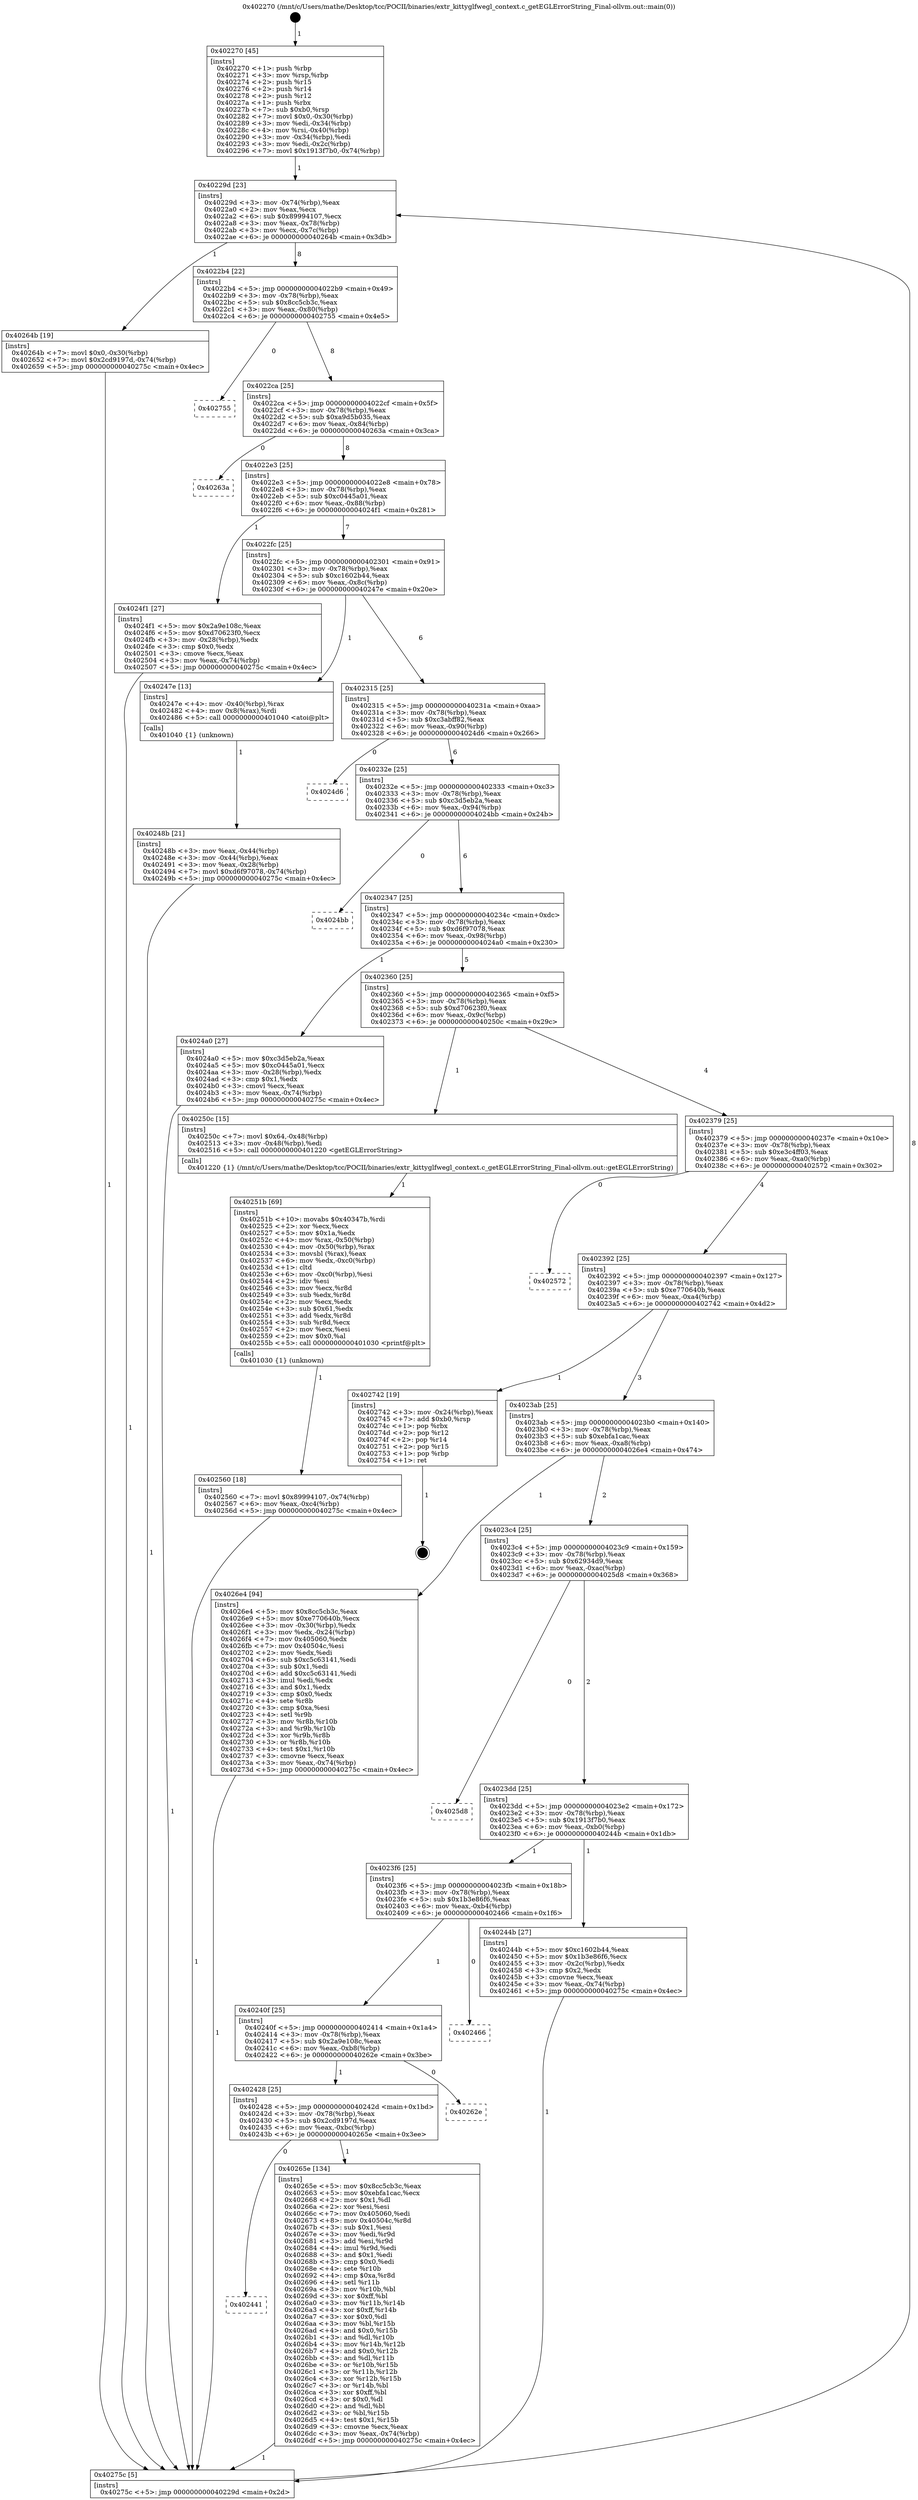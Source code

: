 digraph "0x402270" {
  label = "0x402270 (/mnt/c/Users/mathe/Desktop/tcc/POCII/binaries/extr_kittyglfwegl_context.c_getEGLErrorString_Final-ollvm.out::main(0))"
  labelloc = "t"
  node[shape=record]

  Entry [label="",width=0.3,height=0.3,shape=circle,fillcolor=black,style=filled]
  "0x40229d" [label="{
     0x40229d [23]\l
     | [instrs]\l
     &nbsp;&nbsp;0x40229d \<+3\>: mov -0x74(%rbp),%eax\l
     &nbsp;&nbsp;0x4022a0 \<+2\>: mov %eax,%ecx\l
     &nbsp;&nbsp;0x4022a2 \<+6\>: sub $0x89994107,%ecx\l
     &nbsp;&nbsp;0x4022a8 \<+3\>: mov %eax,-0x78(%rbp)\l
     &nbsp;&nbsp;0x4022ab \<+3\>: mov %ecx,-0x7c(%rbp)\l
     &nbsp;&nbsp;0x4022ae \<+6\>: je 000000000040264b \<main+0x3db\>\l
  }"]
  "0x40264b" [label="{
     0x40264b [19]\l
     | [instrs]\l
     &nbsp;&nbsp;0x40264b \<+7\>: movl $0x0,-0x30(%rbp)\l
     &nbsp;&nbsp;0x402652 \<+7\>: movl $0x2cd9197d,-0x74(%rbp)\l
     &nbsp;&nbsp;0x402659 \<+5\>: jmp 000000000040275c \<main+0x4ec\>\l
  }"]
  "0x4022b4" [label="{
     0x4022b4 [22]\l
     | [instrs]\l
     &nbsp;&nbsp;0x4022b4 \<+5\>: jmp 00000000004022b9 \<main+0x49\>\l
     &nbsp;&nbsp;0x4022b9 \<+3\>: mov -0x78(%rbp),%eax\l
     &nbsp;&nbsp;0x4022bc \<+5\>: sub $0x8cc5cb3c,%eax\l
     &nbsp;&nbsp;0x4022c1 \<+3\>: mov %eax,-0x80(%rbp)\l
     &nbsp;&nbsp;0x4022c4 \<+6\>: je 0000000000402755 \<main+0x4e5\>\l
  }"]
  Exit [label="",width=0.3,height=0.3,shape=circle,fillcolor=black,style=filled,peripheries=2]
  "0x402755" [label="{
     0x402755\l
  }", style=dashed]
  "0x4022ca" [label="{
     0x4022ca [25]\l
     | [instrs]\l
     &nbsp;&nbsp;0x4022ca \<+5\>: jmp 00000000004022cf \<main+0x5f\>\l
     &nbsp;&nbsp;0x4022cf \<+3\>: mov -0x78(%rbp),%eax\l
     &nbsp;&nbsp;0x4022d2 \<+5\>: sub $0xa9d5b035,%eax\l
     &nbsp;&nbsp;0x4022d7 \<+6\>: mov %eax,-0x84(%rbp)\l
     &nbsp;&nbsp;0x4022dd \<+6\>: je 000000000040263a \<main+0x3ca\>\l
  }"]
  "0x402441" [label="{
     0x402441\l
  }", style=dashed]
  "0x40263a" [label="{
     0x40263a\l
  }", style=dashed]
  "0x4022e3" [label="{
     0x4022e3 [25]\l
     | [instrs]\l
     &nbsp;&nbsp;0x4022e3 \<+5\>: jmp 00000000004022e8 \<main+0x78\>\l
     &nbsp;&nbsp;0x4022e8 \<+3\>: mov -0x78(%rbp),%eax\l
     &nbsp;&nbsp;0x4022eb \<+5\>: sub $0xc0445a01,%eax\l
     &nbsp;&nbsp;0x4022f0 \<+6\>: mov %eax,-0x88(%rbp)\l
     &nbsp;&nbsp;0x4022f6 \<+6\>: je 00000000004024f1 \<main+0x281\>\l
  }"]
  "0x40265e" [label="{
     0x40265e [134]\l
     | [instrs]\l
     &nbsp;&nbsp;0x40265e \<+5\>: mov $0x8cc5cb3c,%eax\l
     &nbsp;&nbsp;0x402663 \<+5\>: mov $0xebfa1cac,%ecx\l
     &nbsp;&nbsp;0x402668 \<+2\>: mov $0x1,%dl\l
     &nbsp;&nbsp;0x40266a \<+2\>: xor %esi,%esi\l
     &nbsp;&nbsp;0x40266c \<+7\>: mov 0x405060,%edi\l
     &nbsp;&nbsp;0x402673 \<+8\>: mov 0x40504c,%r8d\l
     &nbsp;&nbsp;0x40267b \<+3\>: sub $0x1,%esi\l
     &nbsp;&nbsp;0x40267e \<+3\>: mov %edi,%r9d\l
     &nbsp;&nbsp;0x402681 \<+3\>: add %esi,%r9d\l
     &nbsp;&nbsp;0x402684 \<+4\>: imul %r9d,%edi\l
     &nbsp;&nbsp;0x402688 \<+3\>: and $0x1,%edi\l
     &nbsp;&nbsp;0x40268b \<+3\>: cmp $0x0,%edi\l
     &nbsp;&nbsp;0x40268e \<+4\>: sete %r10b\l
     &nbsp;&nbsp;0x402692 \<+4\>: cmp $0xa,%r8d\l
     &nbsp;&nbsp;0x402696 \<+4\>: setl %r11b\l
     &nbsp;&nbsp;0x40269a \<+3\>: mov %r10b,%bl\l
     &nbsp;&nbsp;0x40269d \<+3\>: xor $0xff,%bl\l
     &nbsp;&nbsp;0x4026a0 \<+3\>: mov %r11b,%r14b\l
     &nbsp;&nbsp;0x4026a3 \<+4\>: xor $0xff,%r14b\l
     &nbsp;&nbsp;0x4026a7 \<+3\>: xor $0x0,%dl\l
     &nbsp;&nbsp;0x4026aa \<+3\>: mov %bl,%r15b\l
     &nbsp;&nbsp;0x4026ad \<+4\>: and $0x0,%r15b\l
     &nbsp;&nbsp;0x4026b1 \<+3\>: and %dl,%r10b\l
     &nbsp;&nbsp;0x4026b4 \<+3\>: mov %r14b,%r12b\l
     &nbsp;&nbsp;0x4026b7 \<+4\>: and $0x0,%r12b\l
     &nbsp;&nbsp;0x4026bb \<+3\>: and %dl,%r11b\l
     &nbsp;&nbsp;0x4026be \<+3\>: or %r10b,%r15b\l
     &nbsp;&nbsp;0x4026c1 \<+3\>: or %r11b,%r12b\l
     &nbsp;&nbsp;0x4026c4 \<+3\>: xor %r12b,%r15b\l
     &nbsp;&nbsp;0x4026c7 \<+3\>: or %r14b,%bl\l
     &nbsp;&nbsp;0x4026ca \<+3\>: xor $0xff,%bl\l
     &nbsp;&nbsp;0x4026cd \<+3\>: or $0x0,%dl\l
     &nbsp;&nbsp;0x4026d0 \<+2\>: and %dl,%bl\l
     &nbsp;&nbsp;0x4026d2 \<+3\>: or %bl,%r15b\l
     &nbsp;&nbsp;0x4026d5 \<+4\>: test $0x1,%r15b\l
     &nbsp;&nbsp;0x4026d9 \<+3\>: cmovne %ecx,%eax\l
     &nbsp;&nbsp;0x4026dc \<+3\>: mov %eax,-0x74(%rbp)\l
     &nbsp;&nbsp;0x4026df \<+5\>: jmp 000000000040275c \<main+0x4ec\>\l
  }"]
  "0x4024f1" [label="{
     0x4024f1 [27]\l
     | [instrs]\l
     &nbsp;&nbsp;0x4024f1 \<+5\>: mov $0x2a9e108c,%eax\l
     &nbsp;&nbsp;0x4024f6 \<+5\>: mov $0xd70623f0,%ecx\l
     &nbsp;&nbsp;0x4024fb \<+3\>: mov -0x28(%rbp),%edx\l
     &nbsp;&nbsp;0x4024fe \<+3\>: cmp $0x0,%edx\l
     &nbsp;&nbsp;0x402501 \<+3\>: cmove %ecx,%eax\l
     &nbsp;&nbsp;0x402504 \<+3\>: mov %eax,-0x74(%rbp)\l
     &nbsp;&nbsp;0x402507 \<+5\>: jmp 000000000040275c \<main+0x4ec\>\l
  }"]
  "0x4022fc" [label="{
     0x4022fc [25]\l
     | [instrs]\l
     &nbsp;&nbsp;0x4022fc \<+5\>: jmp 0000000000402301 \<main+0x91\>\l
     &nbsp;&nbsp;0x402301 \<+3\>: mov -0x78(%rbp),%eax\l
     &nbsp;&nbsp;0x402304 \<+5\>: sub $0xc1602b44,%eax\l
     &nbsp;&nbsp;0x402309 \<+6\>: mov %eax,-0x8c(%rbp)\l
     &nbsp;&nbsp;0x40230f \<+6\>: je 000000000040247e \<main+0x20e\>\l
  }"]
  "0x402428" [label="{
     0x402428 [25]\l
     | [instrs]\l
     &nbsp;&nbsp;0x402428 \<+5\>: jmp 000000000040242d \<main+0x1bd\>\l
     &nbsp;&nbsp;0x40242d \<+3\>: mov -0x78(%rbp),%eax\l
     &nbsp;&nbsp;0x402430 \<+5\>: sub $0x2cd9197d,%eax\l
     &nbsp;&nbsp;0x402435 \<+6\>: mov %eax,-0xbc(%rbp)\l
     &nbsp;&nbsp;0x40243b \<+6\>: je 000000000040265e \<main+0x3ee\>\l
  }"]
  "0x40247e" [label="{
     0x40247e [13]\l
     | [instrs]\l
     &nbsp;&nbsp;0x40247e \<+4\>: mov -0x40(%rbp),%rax\l
     &nbsp;&nbsp;0x402482 \<+4\>: mov 0x8(%rax),%rdi\l
     &nbsp;&nbsp;0x402486 \<+5\>: call 0000000000401040 \<atoi@plt\>\l
     | [calls]\l
     &nbsp;&nbsp;0x401040 \{1\} (unknown)\l
  }"]
  "0x402315" [label="{
     0x402315 [25]\l
     | [instrs]\l
     &nbsp;&nbsp;0x402315 \<+5\>: jmp 000000000040231a \<main+0xaa\>\l
     &nbsp;&nbsp;0x40231a \<+3\>: mov -0x78(%rbp),%eax\l
     &nbsp;&nbsp;0x40231d \<+5\>: sub $0xc3abff82,%eax\l
     &nbsp;&nbsp;0x402322 \<+6\>: mov %eax,-0x90(%rbp)\l
     &nbsp;&nbsp;0x402328 \<+6\>: je 00000000004024d6 \<main+0x266\>\l
  }"]
  "0x40262e" [label="{
     0x40262e\l
  }", style=dashed]
  "0x4024d6" [label="{
     0x4024d6\l
  }", style=dashed]
  "0x40232e" [label="{
     0x40232e [25]\l
     | [instrs]\l
     &nbsp;&nbsp;0x40232e \<+5\>: jmp 0000000000402333 \<main+0xc3\>\l
     &nbsp;&nbsp;0x402333 \<+3\>: mov -0x78(%rbp),%eax\l
     &nbsp;&nbsp;0x402336 \<+5\>: sub $0xc3d5eb2a,%eax\l
     &nbsp;&nbsp;0x40233b \<+6\>: mov %eax,-0x94(%rbp)\l
     &nbsp;&nbsp;0x402341 \<+6\>: je 00000000004024bb \<main+0x24b\>\l
  }"]
  "0x40240f" [label="{
     0x40240f [25]\l
     | [instrs]\l
     &nbsp;&nbsp;0x40240f \<+5\>: jmp 0000000000402414 \<main+0x1a4\>\l
     &nbsp;&nbsp;0x402414 \<+3\>: mov -0x78(%rbp),%eax\l
     &nbsp;&nbsp;0x402417 \<+5\>: sub $0x2a9e108c,%eax\l
     &nbsp;&nbsp;0x40241c \<+6\>: mov %eax,-0xb8(%rbp)\l
     &nbsp;&nbsp;0x402422 \<+6\>: je 000000000040262e \<main+0x3be\>\l
  }"]
  "0x4024bb" [label="{
     0x4024bb\l
  }", style=dashed]
  "0x402347" [label="{
     0x402347 [25]\l
     | [instrs]\l
     &nbsp;&nbsp;0x402347 \<+5\>: jmp 000000000040234c \<main+0xdc\>\l
     &nbsp;&nbsp;0x40234c \<+3\>: mov -0x78(%rbp),%eax\l
     &nbsp;&nbsp;0x40234f \<+5\>: sub $0xd6f97078,%eax\l
     &nbsp;&nbsp;0x402354 \<+6\>: mov %eax,-0x98(%rbp)\l
     &nbsp;&nbsp;0x40235a \<+6\>: je 00000000004024a0 \<main+0x230\>\l
  }"]
  "0x402466" [label="{
     0x402466\l
  }", style=dashed]
  "0x4024a0" [label="{
     0x4024a0 [27]\l
     | [instrs]\l
     &nbsp;&nbsp;0x4024a0 \<+5\>: mov $0xc3d5eb2a,%eax\l
     &nbsp;&nbsp;0x4024a5 \<+5\>: mov $0xc0445a01,%ecx\l
     &nbsp;&nbsp;0x4024aa \<+3\>: mov -0x28(%rbp),%edx\l
     &nbsp;&nbsp;0x4024ad \<+3\>: cmp $0x1,%edx\l
     &nbsp;&nbsp;0x4024b0 \<+3\>: cmovl %ecx,%eax\l
     &nbsp;&nbsp;0x4024b3 \<+3\>: mov %eax,-0x74(%rbp)\l
     &nbsp;&nbsp;0x4024b6 \<+5\>: jmp 000000000040275c \<main+0x4ec\>\l
  }"]
  "0x402360" [label="{
     0x402360 [25]\l
     | [instrs]\l
     &nbsp;&nbsp;0x402360 \<+5\>: jmp 0000000000402365 \<main+0xf5\>\l
     &nbsp;&nbsp;0x402365 \<+3\>: mov -0x78(%rbp),%eax\l
     &nbsp;&nbsp;0x402368 \<+5\>: sub $0xd70623f0,%eax\l
     &nbsp;&nbsp;0x40236d \<+6\>: mov %eax,-0x9c(%rbp)\l
     &nbsp;&nbsp;0x402373 \<+6\>: je 000000000040250c \<main+0x29c\>\l
  }"]
  "0x402560" [label="{
     0x402560 [18]\l
     | [instrs]\l
     &nbsp;&nbsp;0x402560 \<+7\>: movl $0x89994107,-0x74(%rbp)\l
     &nbsp;&nbsp;0x402567 \<+6\>: mov %eax,-0xc4(%rbp)\l
     &nbsp;&nbsp;0x40256d \<+5\>: jmp 000000000040275c \<main+0x4ec\>\l
  }"]
  "0x40250c" [label="{
     0x40250c [15]\l
     | [instrs]\l
     &nbsp;&nbsp;0x40250c \<+7\>: movl $0x64,-0x48(%rbp)\l
     &nbsp;&nbsp;0x402513 \<+3\>: mov -0x48(%rbp),%edi\l
     &nbsp;&nbsp;0x402516 \<+5\>: call 0000000000401220 \<getEGLErrorString\>\l
     | [calls]\l
     &nbsp;&nbsp;0x401220 \{1\} (/mnt/c/Users/mathe/Desktop/tcc/POCII/binaries/extr_kittyglfwegl_context.c_getEGLErrorString_Final-ollvm.out::getEGLErrorString)\l
  }"]
  "0x402379" [label="{
     0x402379 [25]\l
     | [instrs]\l
     &nbsp;&nbsp;0x402379 \<+5\>: jmp 000000000040237e \<main+0x10e\>\l
     &nbsp;&nbsp;0x40237e \<+3\>: mov -0x78(%rbp),%eax\l
     &nbsp;&nbsp;0x402381 \<+5\>: sub $0xe3c4ff03,%eax\l
     &nbsp;&nbsp;0x402386 \<+6\>: mov %eax,-0xa0(%rbp)\l
     &nbsp;&nbsp;0x40238c \<+6\>: je 0000000000402572 \<main+0x302\>\l
  }"]
  "0x40251b" [label="{
     0x40251b [69]\l
     | [instrs]\l
     &nbsp;&nbsp;0x40251b \<+10\>: movabs $0x40347b,%rdi\l
     &nbsp;&nbsp;0x402525 \<+2\>: xor %ecx,%ecx\l
     &nbsp;&nbsp;0x402527 \<+5\>: mov $0x1a,%edx\l
     &nbsp;&nbsp;0x40252c \<+4\>: mov %rax,-0x50(%rbp)\l
     &nbsp;&nbsp;0x402530 \<+4\>: mov -0x50(%rbp),%rax\l
     &nbsp;&nbsp;0x402534 \<+3\>: movsbl (%rax),%eax\l
     &nbsp;&nbsp;0x402537 \<+6\>: mov %edx,-0xc0(%rbp)\l
     &nbsp;&nbsp;0x40253d \<+1\>: cltd\l
     &nbsp;&nbsp;0x40253e \<+6\>: mov -0xc0(%rbp),%esi\l
     &nbsp;&nbsp;0x402544 \<+2\>: idiv %esi\l
     &nbsp;&nbsp;0x402546 \<+3\>: mov %ecx,%r8d\l
     &nbsp;&nbsp;0x402549 \<+3\>: sub %edx,%r8d\l
     &nbsp;&nbsp;0x40254c \<+2\>: mov %ecx,%edx\l
     &nbsp;&nbsp;0x40254e \<+3\>: sub $0x61,%edx\l
     &nbsp;&nbsp;0x402551 \<+3\>: add %edx,%r8d\l
     &nbsp;&nbsp;0x402554 \<+3\>: sub %r8d,%ecx\l
     &nbsp;&nbsp;0x402557 \<+2\>: mov %ecx,%esi\l
     &nbsp;&nbsp;0x402559 \<+2\>: mov $0x0,%al\l
     &nbsp;&nbsp;0x40255b \<+5\>: call 0000000000401030 \<printf@plt\>\l
     | [calls]\l
     &nbsp;&nbsp;0x401030 \{1\} (unknown)\l
  }"]
  "0x402572" [label="{
     0x402572\l
  }", style=dashed]
  "0x402392" [label="{
     0x402392 [25]\l
     | [instrs]\l
     &nbsp;&nbsp;0x402392 \<+5\>: jmp 0000000000402397 \<main+0x127\>\l
     &nbsp;&nbsp;0x402397 \<+3\>: mov -0x78(%rbp),%eax\l
     &nbsp;&nbsp;0x40239a \<+5\>: sub $0xe770640b,%eax\l
     &nbsp;&nbsp;0x40239f \<+6\>: mov %eax,-0xa4(%rbp)\l
     &nbsp;&nbsp;0x4023a5 \<+6\>: je 0000000000402742 \<main+0x4d2\>\l
  }"]
  "0x40248b" [label="{
     0x40248b [21]\l
     | [instrs]\l
     &nbsp;&nbsp;0x40248b \<+3\>: mov %eax,-0x44(%rbp)\l
     &nbsp;&nbsp;0x40248e \<+3\>: mov -0x44(%rbp),%eax\l
     &nbsp;&nbsp;0x402491 \<+3\>: mov %eax,-0x28(%rbp)\l
     &nbsp;&nbsp;0x402494 \<+7\>: movl $0xd6f97078,-0x74(%rbp)\l
     &nbsp;&nbsp;0x40249b \<+5\>: jmp 000000000040275c \<main+0x4ec\>\l
  }"]
  "0x402742" [label="{
     0x402742 [19]\l
     | [instrs]\l
     &nbsp;&nbsp;0x402742 \<+3\>: mov -0x24(%rbp),%eax\l
     &nbsp;&nbsp;0x402745 \<+7\>: add $0xb0,%rsp\l
     &nbsp;&nbsp;0x40274c \<+1\>: pop %rbx\l
     &nbsp;&nbsp;0x40274d \<+2\>: pop %r12\l
     &nbsp;&nbsp;0x40274f \<+2\>: pop %r14\l
     &nbsp;&nbsp;0x402751 \<+2\>: pop %r15\l
     &nbsp;&nbsp;0x402753 \<+1\>: pop %rbp\l
     &nbsp;&nbsp;0x402754 \<+1\>: ret\l
  }"]
  "0x4023ab" [label="{
     0x4023ab [25]\l
     | [instrs]\l
     &nbsp;&nbsp;0x4023ab \<+5\>: jmp 00000000004023b0 \<main+0x140\>\l
     &nbsp;&nbsp;0x4023b0 \<+3\>: mov -0x78(%rbp),%eax\l
     &nbsp;&nbsp;0x4023b3 \<+5\>: sub $0xebfa1cac,%eax\l
     &nbsp;&nbsp;0x4023b8 \<+6\>: mov %eax,-0xa8(%rbp)\l
     &nbsp;&nbsp;0x4023be \<+6\>: je 00000000004026e4 \<main+0x474\>\l
  }"]
  "0x402270" [label="{
     0x402270 [45]\l
     | [instrs]\l
     &nbsp;&nbsp;0x402270 \<+1\>: push %rbp\l
     &nbsp;&nbsp;0x402271 \<+3\>: mov %rsp,%rbp\l
     &nbsp;&nbsp;0x402274 \<+2\>: push %r15\l
     &nbsp;&nbsp;0x402276 \<+2\>: push %r14\l
     &nbsp;&nbsp;0x402278 \<+2\>: push %r12\l
     &nbsp;&nbsp;0x40227a \<+1\>: push %rbx\l
     &nbsp;&nbsp;0x40227b \<+7\>: sub $0xb0,%rsp\l
     &nbsp;&nbsp;0x402282 \<+7\>: movl $0x0,-0x30(%rbp)\l
     &nbsp;&nbsp;0x402289 \<+3\>: mov %edi,-0x34(%rbp)\l
     &nbsp;&nbsp;0x40228c \<+4\>: mov %rsi,-0x40(%rbp)\l
     &nbsp;&nbsp;0x402290 \<+3\>: mov -0x34(%rbp),%edi\l
     &nbsp;&nbsp;0x402293 \<+3\>: mov %edi,-0x2c(%rbp)\l
     &nbsp;&nbsp;0x402296 \<+7\>: movl $0x1913f7b0,-0x74(%rbp)\l
  }"]
  "0x4026e4" [label="{
     0x4026e4 [94]\l
     | [instrs]\l
     &nbsp;&nbsp;0x4026e4 \<+5\>: mov $0x8cc5cb3c,%eax\l
     &nbsp;&nbsp;0x4026e9 \<+5\>: mov $0xe770640b,%ecx\l
     &nbsp;&nbsp;0x4026ee \<+3\>: mov -0x30(%rbp),%edx\l
     &nbsp;&nbsp;0x4026f1 \<+3\>: mov %edx,-0x24(%rbp)\l
     &nbsp;&nbsp;0x4026f4 \<+7\>: mov 0x405060,%edx\l
     &nbsp;&nbsp;0x4026fb \<+7\>: mov 0x40504c,%esi\l
     &nbsp;&nbsp;0x402702 \<+2\>: mov %edx,%edi\l
     &nbsp;&nbsp;0x402704 \<+6\>: sub $0xc5c63141,%edi\l
     &nbsp;&nbsp;0x40270a \<+3\>: sub $0x1,%edi\l
     &nbsp;&nbsp;0x40270d \<+6\>: add $0xc5c63141,%edi\l
     &nbsp;&nbsp;0x402713 \<+3\>: imul %edi,%edx\l
     &nbsp;&nbsp;0x402716 \<+3\>: and $0x1,%edx\l
     &nbsp;&nbsp;0x402719 \<+3\>: cmp $0x0,%edx\l
     &nbsp;&nbsp;0x40271c \<+4\>: sete %r8b\l
     &nbsp;&nbsp;0x402720 \<+3\>: cmp $0xa,%esi\l
     &nbsp;&nbsp;0x402723 \<+4\>: setl %r9b\l
     &nbsp;&nbsp;0x402727 \<+3\>: mov %r8b,%r10b\l
     &nbsp;&nbsp;0x40272a \<+3\>: and %r9b,%r10b\l
     &nbsp;&nbsp;0x40272d \<+3\>: xor %r9b,%r8b\l
     &nbsp;&nbsp;0x402730 \<+3\>: or %r8b,%r10b\l
     &nbsp;&nbsp;0x402733 \<+4\>: test $0x1,%r10b\l
     &nbsp;&nbsp;0x402737 \<+3\>: cmovne %ecx,%eax\l
     &nbsp;&nbsp;0x40273a \<+3\>: mov %eax,-0x74(%rbp)\l
     &nbsp;&nbsp;0x40273d \<+5\>: jmp 000000000040275c \<main+0x4ec\>\l
  }"]
  "0x4023c4" [label="{
     0x4023c4 [25]\l
     | [instrs]\l
     &nbsp;&nbsp;0x4023c4 \<+5\>: jmp 00000000004023c9 \<main+0x159\>\l
     &nbsp;&nbsp;0x4023c9 \<+3\>: mov -0x78(%rbp),%eax\l
     &nbsp;&nbsp;0x4023cc \<+5\>: sub $0x62934d9,%eax\l
     &nbsp;&nbsp;0x4023d1 \<+6\>: mov %eax,-0xac(%rbp)\l
     &nbsp;&nbsp;0x4023d7 \<+6\>: je 00000000004025d8 \<main+0x368\>\l
  }"]
  "0x40275c" [label="{
     0x40275c [5]\l
     | [instrs]\l
     &nbsp;&nbsp;0x40275c \<+5\>: jmp 000000000040229d \<main+0x2d\>\l
  }"]
  "0x4025d8" [label="{
     0x4025d8\l
  }", style=dashed]
  "0x4023dd" [label="{
     0x4023dd [25]\l
     | [instrs]\l
     &nbsp;&nbsp;0x4023dd \<+5\>: jmp 00000000004023e2 \<main+0x172\>\l
     &nbsp;&nbsp;0x4023e2 \<+3\>: mov -0x78(%rbp),%eax\l
     &nbsp;&nbsp;0x4023e5 \<+5\>: sub $0x1913f7b0,%eax\l
     &nbsp;&nbsp;0x4023ea \<+6\>: mov %eax,-0xb0(%rbp)\l
     &nbsp;&nbsp;0x4023f0 \<+6\>: je 000000000040244b \<main+0x1db\>\l
  }"]
  "0x4023f6" [label="{
     0x4023f6 [25]\l
     | [instrs]\l
     &nbsp;&nbsp;0x4023f6 \<+5\>: jmp 00000000004023fb \<main+0x18b\>\l
     &nbsp;&nbsp;0x4023fb \<+3\>: mov -0x78(%rbp),%eax\l
     &nbsp;&nbsp;0x4023fe \<+5\>: sub $0x1b3e86f6,%eax\l
     &nbsp;&nbsp;0x402403 \<+6\>: mov %eax,-0xb4(%rbp)\l
     &nbsp;&nbsp;0x402409 \<+6\>: je 0000000000402466 \<main+0x1f6\>\l
  }"]
  "0x40244b" [label="{
     0x40244b [27]\l
     | [instrs]\l
     &nbsp;&nbsp;0x40244b \<+5\>: mov $0xc1602b44,%eax\l
     &nbsp;&nbsp;0x402450 \<+5\>: mov $0x1b3e86f6,%ecx\l
     &nbsp;&nbsp;0x402455 \<+3\>: mov -0x2c(%rbp),%edx\l
     &nbsp;&nbsp;0x402458 \<+3\>: cmp $0x2,%edx\l
     &nbsp;&nbsp;0x40245b \<+3\>: cmovne %ecx,%eax\l
     &nbsp;&nbsp;0x40245e \<+3\>: mov %eax,-0x74(%rbp)\l
     &nbsp;&nbsp;0x402461 \<+5\>: jmp 000000000040275c \<main+0x4ec\>\l
  }"]
  Entry -> "0x402270" [label=" 1"]
  "0x40229d" -> "0x40264b" [label=" 1"]
  "0x40229d" -> "0x4022b4" [label=" 8"]
  "0x402742" -> Exit [label=" 1"]
  "0x4022b4" -> "0x402755" [label=" 0"]
  "0x4022b4" -> "0x4022ca" [label=" 8"]
  "0x4026e4" -> "0x40275c" [label=" 1"]
  "0x4022ca" -> "0x40263a" [label=" 0"]
  "0x4022ca" -> "0x4022e3" [label=" 8"]
  "0x40265e" -> "0x40275c" [label=" 1"]
  "0x4022e3" -> "0x4024f1" [label=" 1"]
  "0x4022e3" -> "0x4022fc" [label=" 7"]
  "0x402428" -> "0x402441" [label=" 0"]
  "0x4022fc" -> "0x40247e" [label=" 1"]
  "0x4022fc" -> "0x402315" [label=" 6"]
  "0x402428" -> "0x40265e" [label=" 1"]
  "0x402315" -> "0x4024d6" [label=" 0"]
  "0x402315" -> "0x40232e" [label=" 6"]
  "0x40240f" -> "0x402428" [label=" 1"]
  "0x40232e" -> "0x4024bb" [label=" 0"]
  "0x40232e" -> "0x402347" [label=" 6"]
  "0x40240f" -> "0x40262e" [label=" 0"]
  "0x402347" -> "0x4024a0" [label=" 1"]
  "0x402347" -> "0x402360" [label=" 5"]
  "0x4023f6" -> "0x40240f" [label=" 1"]
  "0x402360" -> "0x40250c" [label=" 1"]
  "0x402360" -> "0x402379" [label=" 4"]
  "0x4023f6" -> "0x402466" [label=" 0"]
  "0x402379" -> "0x402572" [label=" 0"]
  "0x402379" -> "0x402392" [label=" 4"]
  "0x40264b" -> "0x40275c" [label=" 1"]
  "0x402392" -> "0x402742" [label=" 1"]
  "0x402392" -> "0x4023ab" [label=" 3"]
  "0x402560" -> "0x40275c" [label=" 1"]
  "0x4023ab" -> "0x4026e4" [label=" 1"]
  "0x4023ab" -> "0x4023c4" [label=" 2"]
  "0x40251b" -> "0x402560" [label=" 1"]
  "0x4023c4" -> "0x4025d8" [label=" 0"]
  "0x4023c4" -> "0x4023dd" [label=" 2"]
  "0x40250c" -> "0x40251b" [label=" 1"]
  "0x4023dd" -> "0x40244b" [label=" 1"]
  "0x4023dd" -> "0x4023f6" [label=" 1"]
  "0x40244b" -> "0x40275c" [label=" 1"]
  "0x402270" -> "0x40229d" [label=" 1"]
  "0x40275c" -> "0x40229d" [label=" 8"]
  "0x40247e" -> "0x40248b" [label=" 1"]
  "0x40248b" -> "0x40275c" [label=" 1"]
  "0x4024a0" -> "0x40275c" [label=" 1"]
  "0x4024f1" -> "0x40275c" [label=" 1"]
}
